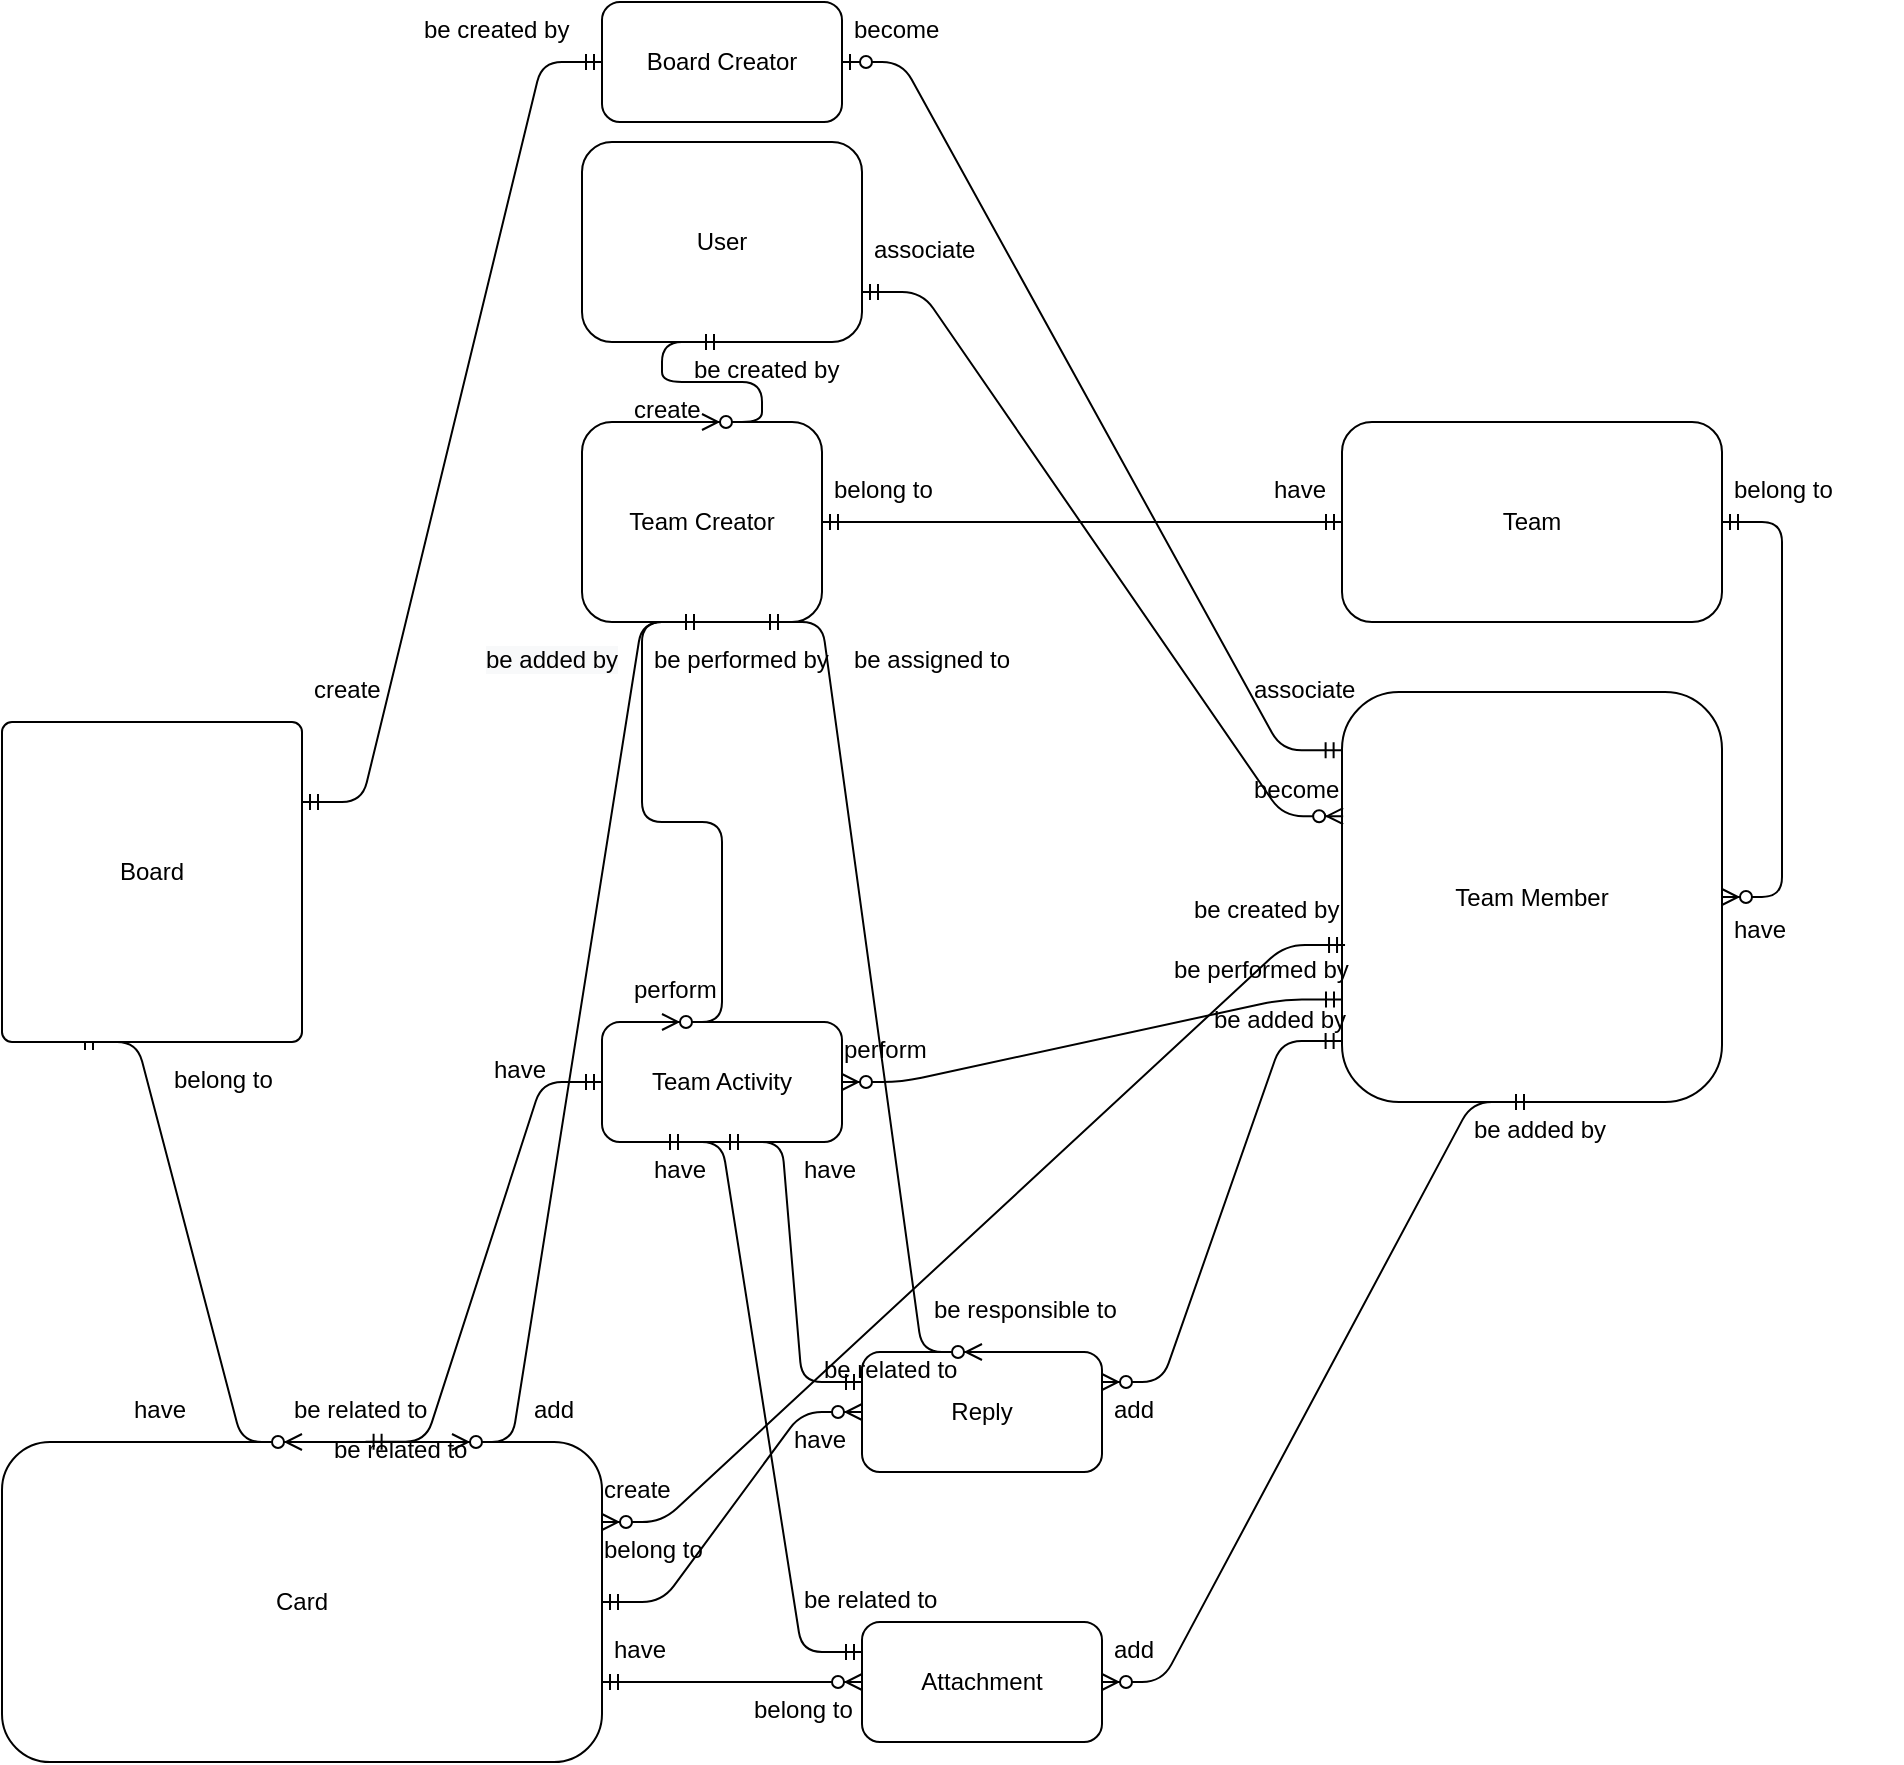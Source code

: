 <mxfile version="14.4.9" type="github"><diagram id="SuXs27aP5IYncbQwsvMg" name="Page-1"><mxGraphModel dx="1976" dy="2046" grid="1" gridSize="10" guides="1" tooltips="1" connect="1" arrows="1" fold="1" page="1" pageScale="1" pageWidth="827" pageHeight="1169" math="0" shadow="0"><root><mxCell id="0"/><mxCell id="1" parent="0"/><mxCell id="Gnk8CrxK3jGo0koOOACp-2" value="Team" style="rounded=1;whiteSpace=wrap;html=1;" vertex="1" parent="1"><mxGeometry x="610" y="120" width="190" height="100" as="geometry"/></mxCell><mxCell id="Gnk8CrxK3jGo0koOOACp-4" value="Reply" style="rounded=1;whiteSpace=wrap;html=1;" vertex="1" parent="1"><mxGeometry x="370" y="585" width="120" height="60" as="geometry"/></mxCell><mxCell id="Gnk8CrxK3jGo0koOOACp-5" value="Card" style="rounded=1;whiteSpace=wrap;html=1;" vertex="1" parent="1"><mxGeometry x="-60" y="630" width="300" height="160" as="geometry"/></mxCell><mxCell id="Gnk8CrxK3jGo0koOOACp-20" value="Team Member" style="rounded=1;whiteSpace=wrap;html=1;" vertex="1" parent="1"><mxGeometry x="610" y="255" width="190" height="205" as="geometry"/></mxCell><mxCell id="Gnk8CrxK3jGo0koOOACp-22" value="" style="edgeStyle=entityRelationEdgeStyle;fontSize=12;html=1;endArrow=ERzeroToMany;startArrow=ERmandOne;entryX=1;entryY=0.5;entryDx=0;entryDy=0;exitX=1;exitY=0.5;exitDx=0;exitDy=0;" edge="1" parent="1" source="Gnk8CrxK3jGo0koOOACp-2" target="Gnk8CrxK3jGo0koOOACp-20"><mxGeometry width="100" height="100" relative="1" as="geometry"><mxPoint x="450" y="220" as="sourcePoint"/><mxPoint x="110" y="510" as="targetPoint"/></mxGeometry></mxCell><mxCell id="Gnk8CrxK3jGo0koOOACp-23" value="Team Creator" style="rounded=1;whiteSpace=wrap;html=1;" vertex="1" parent="1"><mxGeometry x="230" y="120" width="120" height="100" as="geometry"/></mxCell><mxCell id="Gnk8CrxK3jGo0koOOACp-25" value="User" style="rounded=1;whiteSpace=wrap;html=1;" vertex="1" parent="1"><mxGeometry x="230" y="-20" width="140" height="100" as="geometry"/></mxCell><mxCell id="Gnk8CrxK3jGo0koOOACp-27" value="" style="edgeStyle=entityRelationEdgeStyle;fontSize=12;html=1;endArrow=ERzeroToMany;startArrow=ERmandOne;exitX=0.5;exitY=1;exitDx=0;exitDy=0;entryX=0.5;entryY=0;entryDx=0;entryDy=0;" edge="1" parent="1" source="Gnk8CrxK3jGo0koOOACp-25" target="Gnk8CrxK3jGo0koOOACp-23"><mxGeometry width="100" height="100" relative="1" as="geometry"><mxPoint x="160" y="370" as="sourcePoint"/><mxPoint x="260" y="270" as="targetPoint"/></mxGeometry></mxCell><mxCell id="Gnk8CrxK3jGo0koOOACp-28" value="" style="edgeStyle=entityRelationEdgeStyle;fontSize=12;html=1;endArrow=ERzeroToOne;startArrow=ERmandOne;entryX=1;entryY=0.5;entryDx=0;entryDy=0;exitX=-0.001;exitY=0.142;exitDx=0;exitDy=0;exitPerimeter=0;" edge="1" parent="1" source="Gnk8CrxK3jGo0koOOACp-20" target="Gnk8CrxK3jGo0koOOACp-32"><mxGeometry width="100" height="100" relative="1" as="geometry"><mxPoint x="430" y="278" as="sourcePoint"/><mxPoint x="490" y="500" as="targetPoint"/></mxGeometry></mxCell><mxCell id="Gnk8CrxK3jGo0koOOACp-29" value="" style="edgeStyle=entityRelationEdgeStyle;fontSize=12;html=1;endArrow=ERzeroToMany;startArrow=ERmandOne;exitX=0.25;exitY=1;exitDx=0;exitDy=0;entryX=0.5;entryY=0;entryDx=0;entryDy=0;" edge="1" parent="1" source="Gnk8CrxK3jGo0koOOACp-34" target="Gnk8CrxK3jGo0koOOACp-5"><mxGeometry width="100" height="100" relative="1" as="geometry"><mxPoint x="60" y="460" as="sourcePoint"/><mxPoint x="-60" y="560" as="targetPoint"/></mxGeometry></mxCell><mxCell id="Gnk8CrxK3jGo0koOOACp-30" value="" style="edgeStyle=entityRelationEdgeStyle;fontSize=12;html=1;endArrow=ERzeroToMany;startArrow=ERmandOne;exitX=1;exitY=0.5;exitDx=0;exitDy=0;entryX=0;entryY=0.5;entryDx=0;entryDy=0;" edge="1" parent="1" source="Gnk8CrxK3jGo0koOOACp-5" target="Gnk8CrxK3jGo0koOOACp-4"><mxGeometry width="100" height="100" relative="1" as="geometry"><mxPoint x="280" y="540" as="sourcePoint"/><mxPoint x="370" y="585" as="targetPoint"/></mxGeometry></mxCell><mxCell id="Gnk8CrxK3jGo0koOOACp-32" value="Board Creator" style="rounded=1;whiteSpace=wrap;html=1;" vertex="1" parent="1"><mxGeometry x="240" y="-90" width="120" height="60" as="geometry"/></mxCell><mxCell id="Gnk8CrxK3jGo0koOOACp-33" value="" style="edgeStyle=entityRelationEdgeStyle;fontSize=12;html=1;endArrow=ERmandOne;startArrow=ERmandOne;exitX=1;exitY=0.25;exitDx=0;exitDy=0;entryX=0;entryY=0.5;entryDx=0;entryDy=0;" edge="1" parent="1" source="Gnk8CrxK3jGo0koOOACp-34" target="Gnk8CrxK3jGo0koOOACp-32"><mxGeometry width="100" height="100" relative="1" as="geometry"><mxPoint x="110" y="360" as="sourcePoint"/><mxPoint x="270" y="360" as="targetPoint"/></mxGeometry></mxCell><mxCell id="Gnk8CrxK3jGo0koOOACp-34" value="" style="rounded=1;absoluteArcSize=1;html=1;arcSize=10;" vertex="1" parent="1"><mxGeometry x="-60" y="270" width="150" height="160" as="geometry"/></mxCell><mxCell id="Gnk8CrxK3jGo0koOOACp-35" value="Board" style="html=1;shape=mxgraph.er.anchor;whiteSpace=wrap;" vertex="1" parent="Gnk8CrxK3jGo0koOOACp-34"><mxGeometry y="-10" width="150" height="170" as="geometry"/></mxCell><mxCell id="Gnk8CrxK3jGo0koOOACp-39" value="" style="edgeStyle=entityRelationEdgeStyle;fontSize=12;html=1;endArrow=ERzeroToMany;startArrow=ERmandOne;entryX=1;entryY=0.25;entryDx=0;entryDy=0;exitX=-0.001;exitY=0.851;exitDx=0;exitDy=0;exitPerimeter=0;" edge="1" parent="1" source="Gnk8CrxK3jGo0koOOACp-20" target="Gnk8CrxK3jGo0koOOACp-4"><mxGeometry width="100" height="100" relative="1" as="geometry"><mxPoint x="530" y="440" as="sourcePoint"/><mxPoint x="310" y="260" as="targetPoint"/></mxGeometry></mxCell><mxCell id="Gnk8CrxK3jGo0koOOACp-40" value="" style="edgeStyle=entityRelationEdgeStyle;fontSize=12;html=1;endArrow=ERzeroToMany;startArrow=ERmandOne;exitX=0.008;exitY=0.617;exitDx=0;exitDy=0;exitPerimeter=0;entryX=1;entryY=0.25;entryDx=0;entryDy=0;" edge="1" parent="1" source="Gnk8CrxK3jGo0koOOACp-20" target="Gnk8CrxK3jGo0koOOACp-5"><mxGeometry width="100" height="100" relative="1" as="geometry"><mxPoint x="520" y="480" as="sourcePoint"/><mxPoint x="620" y="380" as="targetPoint"/></mxGeometry></mxCell><mxCell id="Gnk8CrxK3jGo0koOOACp-41" value="" style="edgeStyle=entityRelationEdgeStyle;fontSize=12;html=1;endArrow=ERzeroToMany;startArrow=ERmandOne;exitX=1;exitY=0.75;exitDx=0;exitDy=0;entryX=0.003;entryY=0.303;entryDx=0;entryDy=0;entryPerimeter=0;" edge="1" parent="1" source="Gnk8CrxK3jGo0koOOACp-25" target="Gnk8CrxK3jGo0koOOACp-20"><mxGeometry width="100" height="100" relative="1" as="geometry"><mxPoint x="210" y="360" as="sourcePoint"/><mxPoint x="567" y="320" as="targetPoint"/></mxGeometry></mxCell><mxCell id="Gnk8CrxK3jGo0koOOACp-43" value="" style="edgeStyle=entityRelationEdgeStyle;fontSize=12;html=1;endArrow=ERmandOne;startArrow=ERmandOne;exitX=1;exitY=0.5;exitDx=0;exitDy=0;" edge="1" parent="1" source="Gnk8CrxK3jGo0koOOACp-23" target="Gnk8CrxK3jGo0koOOACp-2"><mxGeometry width="100" height="100" relative="1" as="geometry"><mxPoint x="210" y="360" as="sourcePoint"/><mxPoint x="460" y="250" as="targetPoint"/></mxGeometry></mxCell><mxCell id="Gnk8CrxK3jGo0koOOACp-44" value="Attachment" style="rounded=1;whiteSpace=wrap;html=1;" vertex="1" parent="1"><mxGeometry x="370" y="720" width="120" height="60" as="geometry"/></mxCell><mxCell id="Gnk8CrxK3jGo0koOOACp-45" value="Team Activity" style="rounded=1;whiteSpace=wrap;html=1;" vertex="1" parent="1"><mxGeometry x="240" y="420" width="120" height="60" as="geometry"/></mxCell><mxCell id="Gnk8CrxK3jGo0koOOACp-46" value="" style="edgeStyle=entityRelationEdgeStyle;fontSize=12;html=1;endArrow=ERzeroToMany;startArrow=ERmandOne;exitX=1;exitY=0.75;exitDx=0;exitDy=0;entryX=0;entryY=0.5;entryDx=0;entryDy=0;" edge="1" parent="1" source="Gnk8CrxK3jGo0koOOACp-5" target="Gnk8CrxK3jGo0koOOACp-44"><mxGeometry width="100" height="100" relative="1" as="geometry"><mxPoint x="210" y="660" as="sourcePoint"/><mxPoint x="310" y="560" as="targetPoint"/></mxGeometry></mxCell><mxCell id="Gnk8CrxK3jGo0koOOACp-47" value="" style="edgeStyle=entityRelationEdgeStyle;fontSize=12;html=1;endArrow=ERzeroToMany;startArrow=ERmandOne;exitX=0.5;exitY=1;exitDx=0;exitDy=0;entryX=1;entryY=0.5;entryDx=0;entryDy=0;" edge="1" parent="1" source="Gnk8CrxK3jGo0koOOACp-20" target="Gnk8CrxK3jGo0koOOACp-44"><mxGeometry width="100" height="100" relative="1" as="geometry"><mxPoint x="210" y="550" as="sourcePoint"/><mxPoint x="310" y="450" as="targetPoint"/></mxGeometry></mxCell><mxCell id="Gnk8CrxK3jGo0koOOACp-48" value="" style="edgeStyle=entityRelationEdgeStyle;fontSize=12;html=1;endArrow=ERzeroToMany;startArrow=ERmandOne;exitX=0;exitY=0.75;exitDx=0;exitDy=0;" edge="1" parent="1" source="Gnk8CrxK3jGo0koOOACp-20" target="Gnk8CrxK3jGo0koOOACp-45"><mxGeometry width="100" height="100" relative="1" as="geometry"><mxPoint x="390" y="340" as="sourcePoint"/><mxPoint x="370" y="450" as="targetPoint"/></mxGeometry></mxCell><mxCell id="Gnk8CrxK3jGo0koOOACp-51" value="" style="edgeStyle=entityRelationEdgeStyle;fontSize=12;html=1;endArrow=ERzeroToMany;startArrow=ERmandOne;entryX=0.75;entryY=0;entryDx=0;entryDy=0;exitX=0.5;exitY=1;exitDx=0;exitDy=0;" edge="1" parent="1" source="Gnk8CrxK3jGo0koOOACp-23" target="Gnk8CrxK3jGo0koOOACp-5"><mxGeometry width="100" height="100" relative="1" as="geometry"><mxPoint x="370" y="175" as="sourcePoint"/><mxPoint x="570" y="300" as="targetPoint"/></mxGeometry></mxCell><mxCell id="Gnk8CrxK3jGo0koOOACp-54" value="" style="edgeStyle=entityRelationEdgeStyle;fontSize=12;html=1;endArrow=ERzeroToMany;startArrow=ERmandOne;entryX=0.5;entryY=0;entryDx=0;entryDy=0;exitX=0.75;exitY=1;exitDx=0;exitDy=0;" edge="1" parent="1" source="Gnk8CrxK3jGo0koOOACp-23" target="Gnk8CrxK3jGo0koOOACp-4"><mxGeometry width="100" height="100" relative="1" as="geometry"><mxPoint x="310" y="190" as="sourcePoint"/><mxPoint x="175" y="640" as="targetPoint"/></mxGeometry></mxCell><mxCell id="Gnk8CrxK3jGo0koOOACp-55" value="" style="edgeStyle=entityRelationEdgeStyle;fontSize=12;html=1;endArrow=ERzeroToMany;startArrow=ERmandOne;exitX=0.5;exitY=1;exitDx=0;exitDy=0;entryX=0.25;entryY=0;entryDx=0;entryDy=0;" edge="1" parent="1" source="Gnk8CrxK3jGo0koOOACp-23" target="Gnk8CrxK3jGo0koOOACp-45"><mxGeometry width="100" height="100" relative="1" as="geometry"><mxPoint x="510" y="414.73" as="sourcePoint"/><mxPoint x="370" y="460" as="targetPoint"/></mxGeometry></mxCell><mxCell id="Gnk8CrxK3jGo0koOOACp-60" value="" style="edgeStyle=entityRelationEdgeStyle;fontSize=12;html=1;endArrow=ERmandOne;startArrow=ERmandOne;exitX=0.606;exitY=-0.001;exitDx=0;exitDy=0;exitPerimeter=0;entryX=0;entryY=0.5;entryDx=0;entryDy=0;" edge="1" parent="1" source="Gnk8CrxK3jGo0koOOACp-5" target="Gnk8CrxK3jGo0koOOACp-45"><mxGeometry width="100" height="100" relative="1" as="geometry"><mxPoint x="210" y="550" as="sourcePoint"/><mxPoint x="310" y="450" as="targetPoint"/></mxGeometry></mxCell><mxCell id="Gnk8CrxK3jGo0koOOACp-61" value="" style="edgeStyle=entityRelationEdgeStyle;fontSize=12;html=1;endArrow=ERmandOne;startArrow=ERmandOne;exitX=0;exitY=0.25;exitDx=0;exitDy=0;entryX=0.5;entryY=1;entryDx=0;entryDy=0;" edge="1" parent="1" source="Gnk8CrxK3jGo0koOOACp-4" target="Gnk8CrxK3jGo0koOOACp-45"><mxGeometry width="100" height="100" relative="1" as="geometry"><mxPoint x="190.0" y="659.84" as="sourcePoint"/><mxPoint x="308.2" y="480" as="targetPoint"/></mxGeometry></mxCell><mxCell id="Gnk8CrxK3jGo0koOOACp-62" value="" style="edgeStyle=entityRelationEdgeStyle;fontSize=12;html=1;endArrow=ERmandOne;startArrow=ERmandOne;exitX=0;exitY=0.25;exitDx=0;exitDy=0;entryX=0.25;entryY=1;entryDx=0;entryDy=0;" edge="1" parent="1" source="Gnk8CrxK3jGo0koOOACp-44" target="Gnk8CrxK3jGo0koOOACp-45"><mxGeometry width="100" height="100" relative="1" as="geometry"><mxPoint x="141.8" y="649.84" as="sourcePoint"/><mxPoint x="260" y="470" as="targetPoint"/></mxGeometry></mxCell><mxCell id="Gnk8CrxK3jGo0koOOACp-67" value="create" style="text;strokeColor=none;fillColor=none;spacingLeft=4;spacingRight=4;overflow=hidden;rotatable=0;points=[[0,0.5],[1,0.5]];portConstraint=eastwest;fontSize=12;" vertex="1" parent="1"><mxGeometry x="250" y="100" width="50" height="30" as="geometry"/></mxCell><mxCell id="Gnk8CrxK3jGo0koOOACp-68" value="be created by" style="text;strokeColor=none;fillColor=none;spacingLeft=4;spacingRight=4;overflow=hidden;rotatable=0;points=[[0,0.5],[1,0.5]];portConstraint=eastwest;fontSize=12;" vertex="1" parent="1"><mxGeometry x="280" y="80" width="90" height="30" as="geometry"/></mxCell><mxCell id="Gnk8CrxK3jGo0koOOACp-69" value="have" style="text;strokeColor=none;fillColor=none;spacingLeft=4;spacingRight=4;overflow=hidden;rotatable=0;points=[[0,0.5],[1,0.5]];portConstraint=eastwest;fontSize=12;" vertex="1" parent="1"><mxGeometry x="570" y="140" width="90" height="30" as="geometry"/></mxCell><mxCell id="Gnk8CrxK3jGo0koOOACp-71" value="belong to" style="text;strokeColor=none;fillColor=none;spacingLeft=4;spacingRight=4;overflow=hidden;rotatable=0;points=[[0,0.5],[1,0.5]];portConstraint=eastwest;fontSize=12;" vertex="1" parent="1"><mxGeometry x="350" y="140" width="90" height="30" as="geometry"/></mxCell><mxCell id="Gnk8CrxK3jGo0koOOACp-72" value="be added by" style="text;strokeColor=none;fillColor=none;spacingLeft=4;spacingRight=4;overflow=hidden;rotatable=0;points=[[0,0.5],[1,0.5]];portConstraint=eastwest;fontSize=12;" vertex="1" parent="1"><mxGeometry x="670" y="460" width="90" height="30" as="geometry"/></mxCell><mxCell id="Gnk8CrxK3jGo0koOOACp-73" value="belong to" style="text;strokeColor=none;fillColor=none;spacingLeft=4;spacingRight=4;overflow=hidden;rotatable=0;points=[[0,0.5],[1,0.5]];portConstraint=eastwest;fontSize=12;" vertex="1" parent="1"><mxGeometry x="800" y="140" width="90" height="30" as="geometry"/></mxCell><mxCell id="Gnk8CrxK3jGo0koOOACp-74" value="add" style="text;strokeColor=none;fillColor=none;spacingLeft=4;spacingRight=4;overflow=hidden;rotatable=0;points=[[0,0.5],[1,0.5]];portConstraint=eastwest;fontSize=12;" vertex="1" parent="1"><mxGeometry x="490" y="720" width="90" height="30" as="geometry"/></mxCell><mxCell id="Gnk8CrxK3jGo0koOOACp-75" value="have" style="text;strokeColor=none;fillColor=none;spacingLeft=4;spacingRight=4;overflow=hidden;rotatable=0;points=[[0,0.5],[1,0.5]];portConstraint=eastwest;fontSize=12;" vertex="1" parent="1"><mxGeometry x="800" y="360" width="90" height="30" as="geometry"/></mxCell><mxCell id="Gnk8CrxK3jGo0koOOACp-76" value="have" style="text;strokeColor=none;fillColor=none;spacingLeft=4;spacingRight=4;overflow=hidden;rotatable=0;points=[[0,0.5],[1,0.5]];portConstraint=eastwest;fontSize=12;" vertex="1" parent="1"><mxGeometry x="240" y="720" width="90" height="30" as="geometry"/></mxCell><mxCell id="Gnk8CrxK3jGo0koOOACp-77" value="belong to" style="text;strokeColor=none;fillColor=none;spacingLeft=4;spacingRight=4;overflow=hidden;rotatable=0;points=[[0,0.5],[1,0.5]];portConstraint=eastwest;fontSize=12;" vertex="1" parent="1"><mxGeometry x="310" y="750" width="90" height="30" as="geometry"/></mxCell><mxCell id="Gnk8CrxK3jGo0koOOACp-78" value="become" style="text;strokeColor=none;fillColor=none;spacingLeft=4;spacingRight=4;overflow=hidden;rotatable=0;points=[[0,0.5],[1,0.5]];portConstraint=eastwest;fontSize=12;" vertex="1" parent="1"><mxGeometry x="560" y="290" width="130" height="50" as="geometry"/></mxCell><mxCell id="Gnk8CrxK3jGo0koOOACp-79" value="associate" style="text;strokeColor=none;fillColor=none;spacingLeft=4;spacingRight=4;overflow=hidden;rotatable=0;points=[[0,0.5],[1,0.5]];portConstraint=eastwest;fontSize=12;" vertex="1" parent="1"><mxGeometry x="370" y="20" width="130" height="50" as="geometry"/></mxCell><mxCell id="Gnk8CrxK3jGo0koOOACp-80" value="be responsible to" style="text;strokeColor=none;fillColor=none;spacingLeft=4;spacingRight=4;overflow=hidden;rotatable=0;points=[[0,0.5],[1,0.5]];portConstraint=eastwest;fontSize=12;" vertex="1" parent="1"><mxGeometry x="400" y="550" width="110" height="30" as="geometry"/></mxCell><mxCell id="Gnk8CrxK3jGo0koOOACp-81" value="be assigned to" style="text;strokeColor=none;fillColor=none;spacingLeft=4;spacingRight=4;overflow=hidden;rotatable=0;points=[[0,0.5],[1,0.5]];portConstraint=eastwest;fontSize=12;" vertex="1" parent="1"><mxGeometry x="360" y="225" width="90" height="30" as="geometry"/></mxCell><mxCell id="Gnk8CrxK3jGo0koOOACp-82" value="perform" style="text;strokeColor=none;fillColor=none;spacingLeft=4;spacingRight=4;overflow=hidden;rotatable=0;points=[[0,0.5],[1,0.5]];portConstraint=eastwest;fontSize=12;" vertex="1" parent="1"><mxGeometry x="250" y="390" width="90" height="30" as="geometry"/></mxCell><mxCell id="Gnk8CrxK3jGo0koOOACp-83" value="be performed by" style="text;strokeColor=none;fillColor=none;spacingLeft=4;spacingRight=4;overflow=hidden;rotatable=0;points=[[0,0.5],[1,0.5]];portConstraint=eastwest;fontSize=12;" vertex="1" parent="1"><mxGeometry x="260" y="225" width="100" height="30" as="geometry"/></mxCell><mxCell id="Gnk8CrxK3jGo0koOOACp-84" value="add" style="text;strokeColor=none;fillColor=none;spacingLeft=4;spacingRight=4;overflow=hidden;rotatable=0;points=[[0,0.5],[1,0.5]];portConstraint=eastwest;fontSize=12;" vertex="1" parent="1"><mxGeometry x="200" y="600" width="100" height="30" as="geometry"/></mxCell><mxCell id="Gnk8CrxK3jGo0koOOACp-85" value="&lt;span style=&quot;color: rgb(0 , 0 , 0) ; font-family: &amp;#34;helvetica&amp;#34; ; font-size: 12px ; font-style: normal ; font-weight: 400 ; letter-spacing: normal ; text-align: left ; text-indent: 0px ; text-transform: none ; word-spacing: 0px ; background-color: rgb(248 , 249 , 250) ; display: inline ; float: none&quot;&gt;be added by&lt;/span&gt;" style="text;whiteSpace=wrap;html=1;" vertex="1" parent="1"><mxGeometry x="180" y="225" width="110" height="30" as="geometry"/></mxCell><mxCell id="Gnk8CrxK3jGo0koOOACp-86" value="be related to" style="text;strokeColor=none;fillColor=none;spacingLeft=4;spacingRight=4;overflow=hidden;rotatable=0;points=[[0,0.5],[1,0.5]];portConstraint=eastwest;fontSize=12;" vertex="1" parent="1"><mxGeometry x="80" y="600" width="100" height="30" as="geometry"/></mxCell><mxCell id="Gnk8CrxK3jGo0koOOACp-87" value="have" style="text;strokeColor=none;fillColor=none;spacingLeft=4;spacingRight=4;overflow=hidden;rotatable=0;points=[[0,0.5],[1,0.5]];portConstraint=eastwest;fontSize=12;" vertex="1" parent="1"><mxGeometry x="180" y="430" width="90" height="30" as="geometry"/></mxCell><mxCell id="Gnk8CrxK3jGo0koOOACp-88" value="have" style="text;strokeColor=none;fillColor=none;spacingLeft=4;spacingRight=4;overflow=hidden;rotatable=0;points=[[0,0.5],[1,0.5]];portConstraint=eastwest;fontSize=12;" vertex="1" parent="1"><mxGeometry y="600" width="100" height="30" as="geometry"/></mxCell><mxCell id="Gnk8CrxK3jGo0koOOACp-89" value="belong to" style="text;strokeColor=none;fillColor=none;spacingLeft=4;spacingRight=4;overflow=hidden;rotatable=0;points=[[0,0.5],[1,0.5]];portConstraint=eastwest;fontSize=12;" vertex="1" parent="1"><mxGeometry x="20" y="435" width="100" height="30" as="geometry"/></mxCell><mxCell id="Gnk8CrxK3jGo0koOOACp-90" value="have" style="text;strokeColor=none;fillColor=none;spacingLeft=4;spacingRight=4;overflow=hidden;rotatable=0;points=[[0,0.5],[1,0.5]];portConstraint=eastwest;fontSize=12;" vertex="1" parent="1"><mxGeometry x="330" y="615" width="100" height="30" as="geometry"/></mxCell><mxCell id="Gnk8CrxK3jGo0koOOACp-91" value="belong to" style="text;strokeColor=none;fillColor=none;spacingLeft=4;spacingRight=4;overflow=hidden;rotatable=0;points=[[0,0.5],[1,0.5]];portConstraint=eastwest;fontSize=12;" vertex="1" parent="1"><mxGeometry x="235" y="670" width="100" height="30" as="geometry"/></mxCell><mxCell id="Gnk8CrxK3jGo0koOOACp-92" value="create" style="text;strokeColor=none;fillColor=none;spacingLeft=4;spacingRight=4;overflow=hidden;rotatable=0;points=[[0,0.5],[1,0.5]];portConstraint=eastwest;fontSize=12;" vertex="1" parent="1"><mxGeometry x="235" y="640" width="100" height="30" as="geometry"/></mxCell><mxCell id="Gnk8CrxK3jGo0koOOACp-93" value="be created by" style="text;strokeColor=none;fillColor=none;spacingLeft=4;spacingRight=4;overflow=hidden;rotatable=0;points=[[0,0.5],[1,0.5]];portConstraint=eastwest;fontSize=12;" vertex="1" parent="1"><mxGeometry x="530" y="350" width="100" height="30" as="geometry"/></mxCell><mxCell id="Gnk8CrxK3jGo0koOOACp-95" value="be related to" style="text;strokeColor=none;fillColor=none;spacingLeft=4;spacingRight=4;overflow=hidden;rotatable=0;points=[[0,0.5],[1,0.5]];portConstraint=eastwest;fontSize=12;" vertex="1" parent="1"><mxGeometry x="335" y="695" width="100" height="30" as="geometry"/></mxCell><mxCell id="Gnk8CrxK3jGo0koOOACp-96" value="be related to" style="text;strokeColor=none;fillColor=none;spacingLeft=4;spacingRight=4;overflow=hidden;rotatable=0;points=[[0,0.5],[1,0.5]];portConstraint=eastwest;fontSize=12;" vertex="1" parent="1"><mxGeometry x="100" y="620" width="100" height="30" as="geometry"/></mxCell><mxCell id="Gnk8CrxK3jGo0koOOACp-97" value="be related to" style="text;strokeColor=none;fillColor=none;spacingLeft=4;spacingRight=4;overflow=hidden;rotatable=0;points=[[0,0.5],[1,0.5]];portConstraint=eastwest;fontSize=12;" vertex="1" parent="1"><mxGeometry x="345" y="580" width="100" height="30" as="geometry"/></mxCell><mxCell id="Gnk8CrxK3jGo0koOOACp-99" value="have" style="text;strokeColor=none;fillColor=none;spacingLeft=4;spacingRight=4;overflow=hidden;rotatable=0;points=[[0,0.5],[1,0.5]];portConstraint=eastwest;fontSize=12;" vertex="1" parent="1"><mxGeometry x="260" y="480" width="100" height="30" as="geometry"/></mxCell><mxCell id="Gnk8CrxK3jGo0koOOACp-100" value="have" style="text;strokeColor=none;fillColor=none;spacingLeft=4;spacingRight=4;overflow=hidden;rotatable=0;points=[[0,0.5],[1,0.5]];portConstraint=eastwest;fontSize=12;" vertex="1" parent="1"><mxGeometry x="335" y="480" width="100" height="30" as="geometry"/></mxCell><mxCell id="Gnk8CrxK3jGo0koOOACp-101" value="perform" style="text;strokeColor=none;fillColor=none;spacingLeft=4;spacingRight=4;overflow=hidden;rotatable=0;points=[[0,0.5],[1,0.5]];portConstraint=eastwest;fontSize=12;" vertex="1" parent="1"><mxGeometry x="355" y="420" width="90" height="30" as="geometry"/></mxCell><mxCell id="Gnk8CrxK3jGo0koOOACp-105" value="be performed by" style="text;strokeColor=none;fillColor=none;spacingLeft=4;spacingRight=4;overflow=hidden;rotatable=0;points=[[0,0.5],[1,0.5]];portConstraint=eastwest;fontSize=12;" vertex="1" parent="1"><mxGeometry x="520" y="380" width="100" height="30" as="geometry"/></mxCell><mxCell id="Gnk8CrxK3jGo0koOOACp-107" value="add" style="text;strokeColor=none;fillColor=none;spacingLeft=4;spacingRight=4;overflow=hidden;rotatable=0;points=[[0,0.5],[1,0.5]];portConstraint=eastwest;fontSize=12;" vertex="1" parent="1"><mxGeometry x="490" y="600" width="100" height="30" as="geometry"/></mxCell><mxCell id="Gnk8CrxK3jGo0koOOACp-108" value="be added by" style="text;strokeColor=none;fillColor=none;spacingLeft=4;spacingRight=4;overflow=hidden;rotatable=0;points=[[0,0.5],[1,0.5]];portConstraint=eastwest;fontSize=12;" vertex="1" parent="1"><mxGeometry x="540" y="405" width="100" height="30" as="geometry"/></mxCell><mxCell id="Gnk8CrxK3jGo0koOOACp-109" value="become" style="text;strokeColor=none;fillColor=none;spacingLeft=4;spacingRight=4;overflow=hidden;rotatable=0;points=[[0,0.5],[1,0.5]];portConstraint=eastwest;fontSize=12;" vertex="1" parent="1"><mxGeometry x="360" y="-90" width="130" height="50" as="geometry"/></mxCell><mxCell id="Gnk8CrxK3jGo0koOOACp-110" value="associate" style="text;strokeColor=none;fillColor=none;spacingLeft=4;spacingRight=4;overflow=hidden;rotatable=0;points=[[0,0.5],[1,0.5]];portConstraint=eastwest;fontSize=12;" vertex="1" parent="1"><mxGeometry x="560" y="240" width="130" height="50" as="geometry"/></mxCell><mxCell id="Gnk8CrxK3jGo0koOOACp-112" value="create" style="text;strokeColor=none;fillColor=none;spacingLeft=4;spacingRight=4;overflow=hidden;rotatable=0;points=[[0,0.5],[1,0.5]];portConstraint=eastwest;fontSize=12;" vertex="1" parent="1"><mxGeometry x="90" y="240" width="50" height="30" as="geometry"/></mxCell><mxCell id="Gnk8CrxK3jGo0koOOACp-113" value="be created by" style="text;strokeColor=none;fillColor=none;spacingLeft=4;spacingRight=4;overflow=hidden;rotatable=0;points=[[0,0.5],[1,0.5]];portConstraint=eastwest;fontSize=12;" vertex="1" parent="1"><mxGeometry x="145" y="-90" width="90" height="30" as="geometry"/></mxCell></root></mxGraphModel></diagram></mxfile>